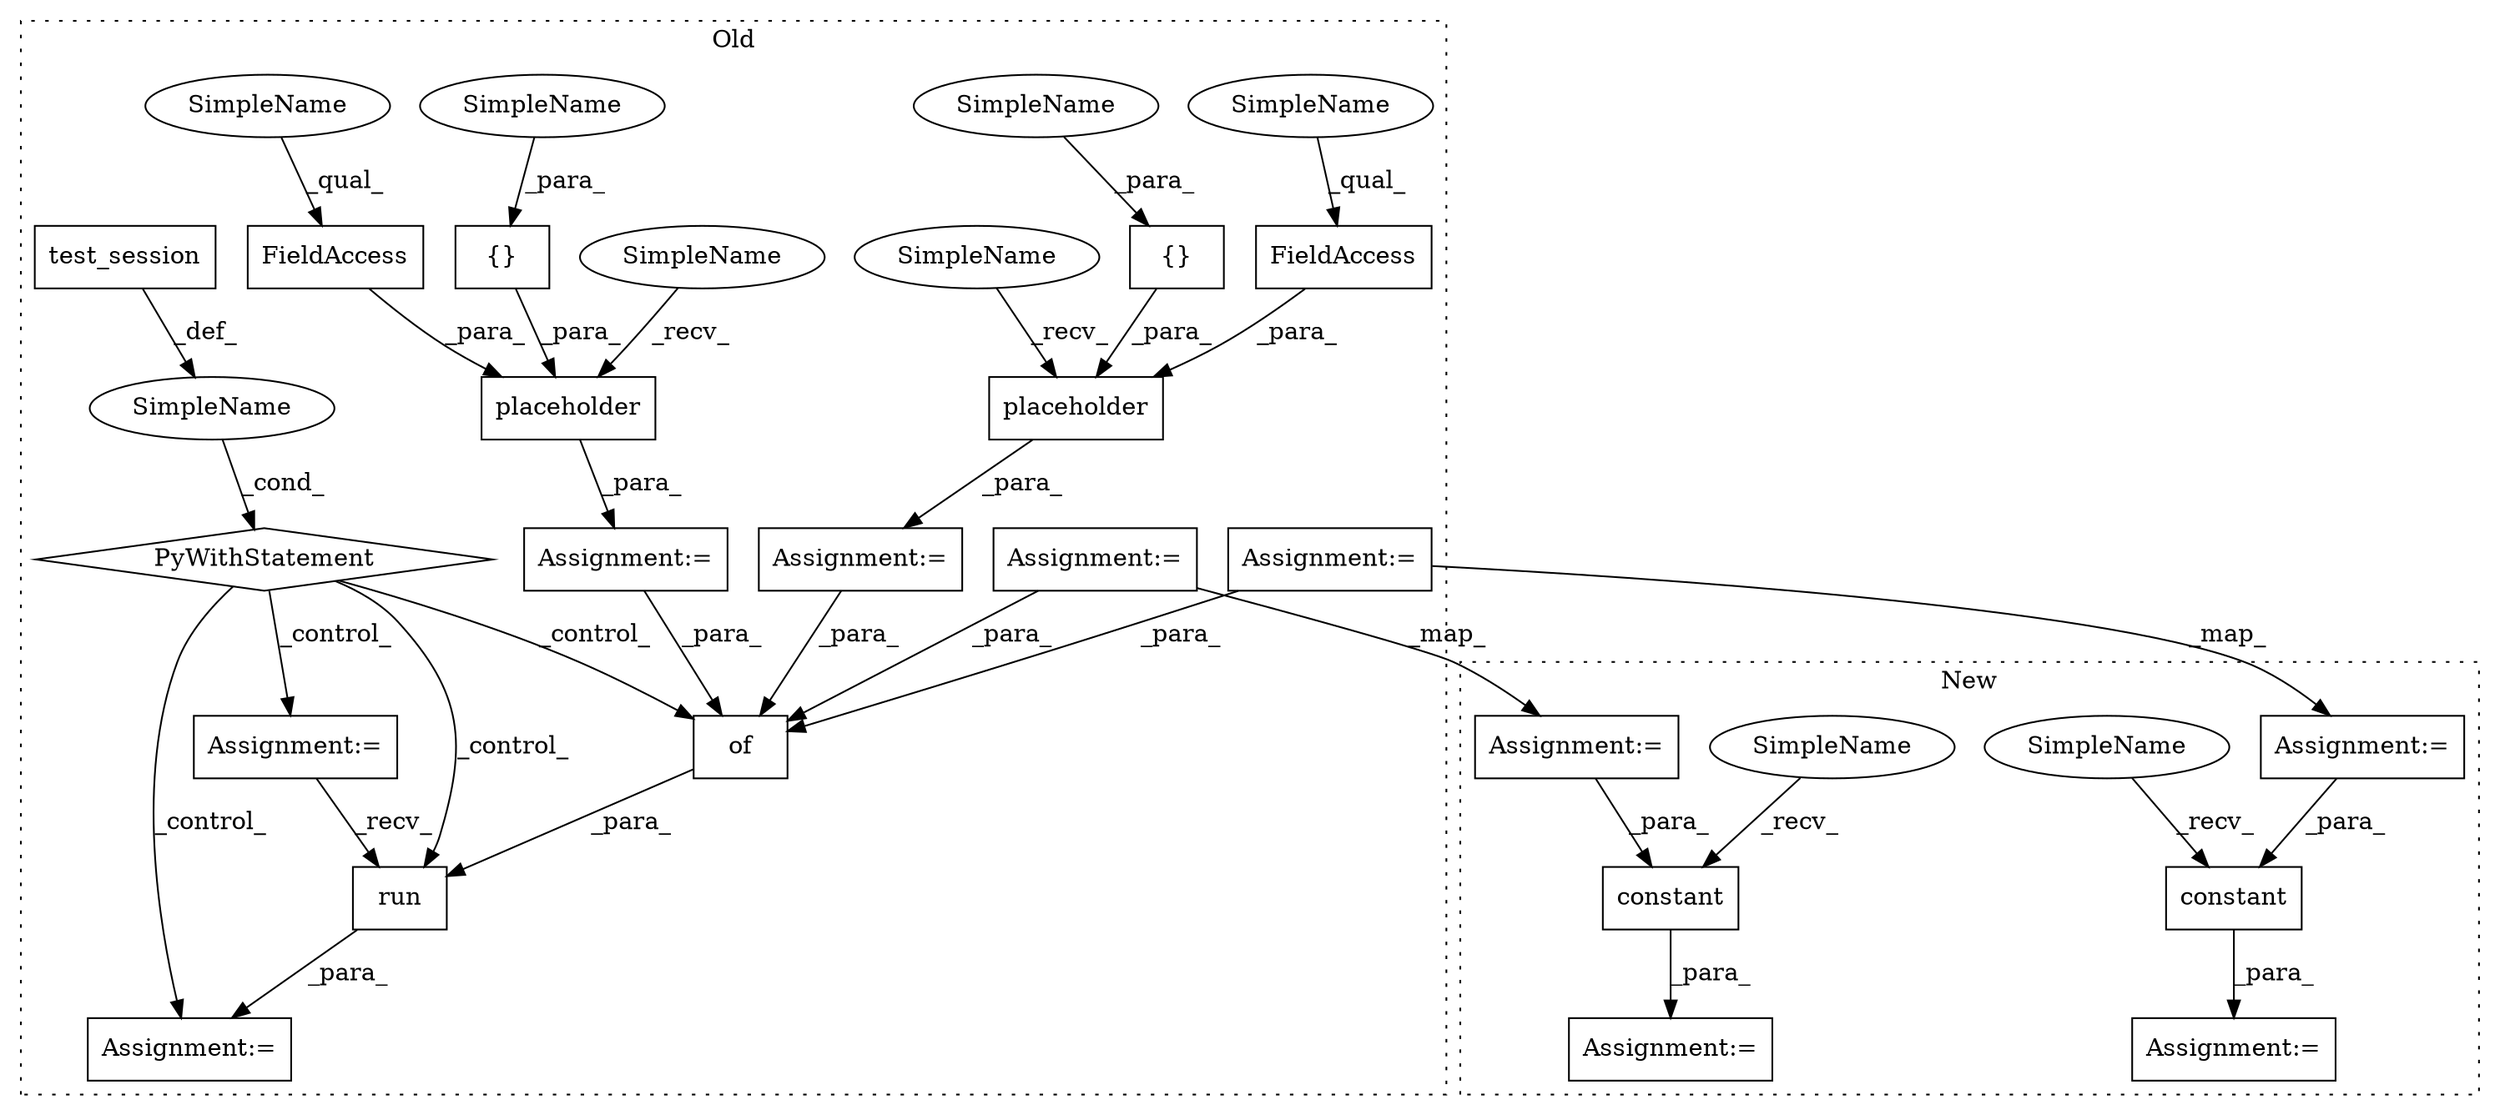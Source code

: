 digraph G {
subgraph cluster0 {
1 [label="of" a="32" s="6461,6535" l="3,1" shape="box"];
3 [label="placeholder" a="32" s="5300,5364" l="12,1" shape="box"];
4 [label="SimpleName" a="42" s="" l="" shape="ellipse"];
5 [label="PyWithStatement" a="104" s="6071,6100" l="10,2" shape="diamond"];
6 [label="test_session" a="32" s="6086" l="14" shape="box"];
7 [label="Assignment:=" a="7" s="6114" l="7" shape="box"];
8 [label="FieldAccess" a="22" s="5312" l="18" shape="box"];
9 [label="{}" a="4" s="5340,5363" l="1,1" shape="box"];
11 [label="Assignment:=" a="7" s="5288" l="1" shape="box"];
12 [label="FieldAccess" a="22" s="5220" l="18" shape="box"];
13 [label="{}" a="4" s="5248,5271" l="1,1" shape="box"];
14 [label="placeholder" a="32" s="5208,5272" l="12,1" shape="box"];
16 [label="Assignment:=" a="7" s="5196" l="1" shape="box"];
18 [label="run" a="32" s="6445,6536" l="4,1" shape="box"];
20 [label="Assignment:=" a="7" s="6022" l="1" shape="box"];
21 [label="Assignment:=" a="7" s="5953" l="1" shape="box"];
23 [label="Assignment:=" a="7" s="6436" l="1" shape="box"];
24 [label="SimpleName" a="42" s="5312" l="10" shape="ellipse"];
25 [label="SimpleName" a="42" s="5289" l="10" shape="ellipse"];
26 [label="SimpleName" a="42" s="5197" l="10" shape="ellipse"];
27 [label="SimpleName" a="42" s="5220" l="10" shape="ellipse"];
28 [label="SimpleName" a="42" s="5249" l="10" shape="ellipse"];
29 [label="SimpleName" a="42" s="5341" l="10" shape="ellipse"];
label = "Old";
style="dotted";
}
subgraph cluster1 {
2 [label="constant" a="32" s="5532,5557" l="9,1" shape="box"];
10 [label="Assignment:=" a="7" s="5520" l="1" shape="box"];
15 [label="constant" a="32" s="5479,5502" l="9,1" shape="box"];
17 [label="Assignment:=" a="7" s="5467" l="1" shape="box"];
19 [label="Assignment:=" a="7" s="5343" l="1" shape="box"];
22 [label="Assignment:=" a="7" s="5252" l="1" shape="box"];
30 [label="SimpleName" a="42" s="5521" l="10" shape="ellipse"];
31 [label="SimpleName" a="42" s="5468" l="10" shape="ellipse"];
label = "New";
style="dotted";
}
1 -> 18 [label="_para_"];
2 -> 10 [label="_para_"];
3 -> 11 [label="_para_"];
4 -> 5 [label="_cond_"];
5 -> 1 [label="_control_"];
5 -> 23 [label="_control_"];
5 -> 18 [label="_control_"];
5 -> 7 [label="_control_"];
6 -> 4 [label="_def_"];
7 -> 18 [label="_recv_"];
8 -> 3 [label="_para_"];
9 -> 3 [label="_para_"];
11 -> 1 [label="_para_"];
12 -> 14 [label="_para_"];
13 -> 14 [label="_para_"];
14 -> 16 [label="_para_"];
15 -> 17 [label="_para_"];
16 -> 1 [label="_para_"];
18 -> 23 [label="_para_"];
19 -> 15 [label="_para_"];
20 -> 19 [label="_map_"];
20 -> 1 [label="_para_"];
21 -> 1 [label="_para_"];
21 -> 22 [label="_map_"];
22 -> 2 [label="_para_"];
24 -> 8 [label="_qual_"];
25 -> 3 [label="_recv_"];
26 -> 14 [label="_recv_"];
27 -> 12 [label="_qual_"];
28 -> 13 [label="_para_"];
29 -> 9 [label="_para_"];
30 -> 2 [label="_recv_"];
31 -> 15 [label="_recv_"];
}